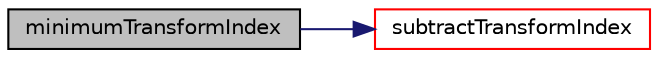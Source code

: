 digraph "minimumTransformIndex"
{
  bgcolor="transparent";
  edge [fontname="Helvetica",fontsize="10",labelfontname="Helvetica",labelfontsize="10"];
  node [fontname="Helvetica",fontsize="10",shape=record];
  rankdir="LR";
  Node1 [label="minimumTransformIndex",height=0.2,width=0.4,color="black", fillcolor="grey75", style="filled", fontcolor="black"];
  Node1 -> Node2 [color="midnightblue",fontsize="10",style="solid",fontname="Helvetica"];
  Node2 [label="subtractTransformIndex",height=0.2,width=0.4,color="red",URL="$a00932.html#ab3a2cd11494ea19b28cb059c73b5b44c",tooltip="Subtract two transformIndices. "];
}
